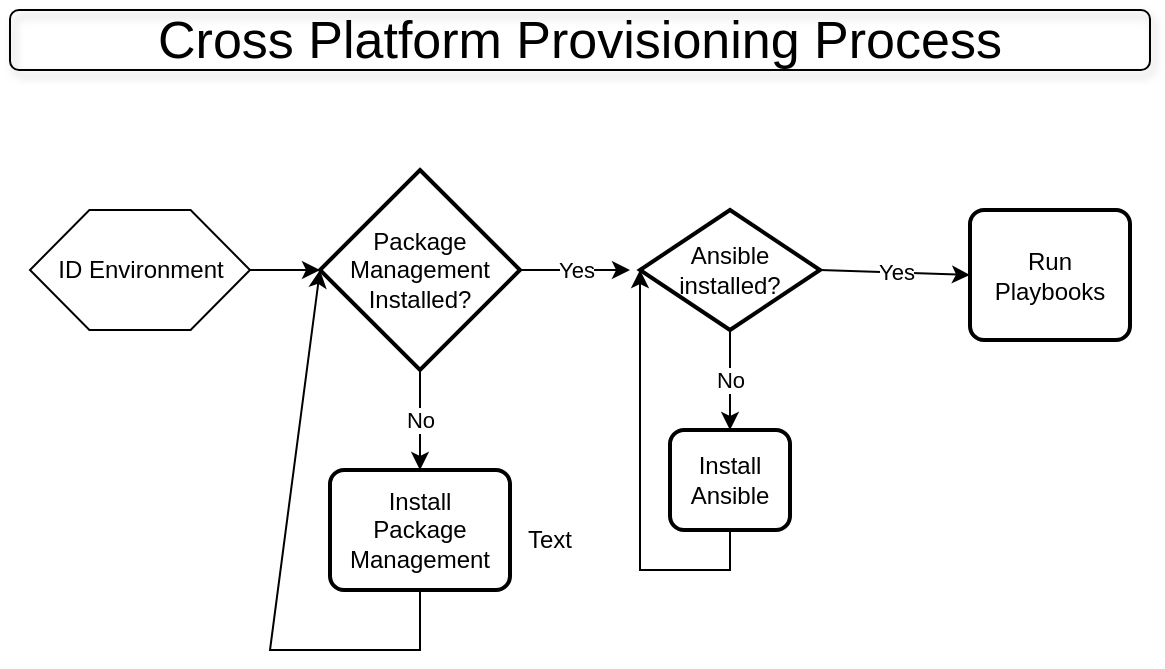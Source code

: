 <mxfile version="20.6.2" type="device"><diagram id="5DSkFPp-3ae-jt1UjBT6" name="Page-1"><mxGraphModel dx="687" dy="830" grid="1" gridSize="10" guides="1" tooltips="1" connect="1" arrows="1" fold="1" page="1" pageScale="1" pageWidth="850" pageHeight="1100" math="0" shadow="0"><root><mxCell id="0"/><mxCell id="1" parent="0"/><mxCell id="56TbNyz7JjalzD_NpxDG-1" value="Ansible installed?" style="strokeWidth=2;html=1;shape=mxgraph.flowchart.decision;whiteSpace=wrap;" vertex="1" parent="1"><mxGeometry x="455" y="210" width="90" height="60" as="geometry"/></mxCell><mxCell id="56TbNyz7JjalzD_NpxDG-2" value="ID&amp;nbsp;Environment" style="verticalLabelPosition=middle;verticalAlign=middle;html=1;shape=hexagon;perimeter=hexagonPerimeter2;arcSize=6;size=0.27;labelPosition=center;align=center;" vertex="1" parent="1"><mxGeometry x="150" y="210" width="110" height="60" as="geometry"/></mxCell><mxCell id="56TbNyz7JjalzD_NpxDG-21" value="" style="endArrow=classic;html=1;rounded=0;labelPosition=center;verticalLabelPosition=top;align=center;verticalAlign=bottom;exitX=1;exitY=0.5;exitDx=0;exitDy=0;exitPerimeter=0;" edge="1" parent="1" source="56TbNyz7JjalzD_NpxDG-52"><mxGeometry relative="1" as="geometry"><mxPoint x="450" y="200" as="sourcePoint"/><mxPoint x="450" y="240" as="targetPoint"/></mxGeometry></mxCell><mxCell id="56TbNyz7JjalzD_NpxDG-22" value="Yes" style="edgeLabel;resizable=0;html=1;align=center;verticalAlign=middle;" connectable="0" vertex="1" parent="56TbNyz7JjalzD_NpxDG-21"><mxGeometry relative="1" as="geometry"/></mxCell><mxCell id="56TbNyz7JjalzD_NpxDG-23" value="" style="endArrow=classic;html=1;rounded=0;labelPosition=center;verticalLabelPosition=top;align=center;verticalAlign=bottom;exitX=0.5;exitY=1;exitDx=0;exitDy=0;exitPerimeter=0;entryX=0.5;entryY=0;entryDx=0;entryDy=0;" edge="1" parent="1" source="56TbNyz7JjalzD_NpxDG-1" target="56TbNyz7JjalzD_NpxDG-62"><mxGeometry relative="1" as="geometry"><mxPoint x="400" y="260" as="sourcePoint"/><mxPoint x="500" y="320" as="targetPoint"/></mxGeometry></mxCell><mxCell id="56TbNyz7JjalzD_NpxDG-24" value="No" style="edgeLabel;resizable=0;html=1;align=center;verticalAlign=middle;" connectable="0" vertex="1" parent="56TbNyz7JjalzD_NpxDG-23"><mxGeometry relative="1" as="geometry"/></mxCell><mxCell id="56TbNyz7JjalzD_NpxDG-48" value="" style="endArrow=classic;html=1;rounded=0;exitX=1;exitY=0.5;exitDx=0;exitDy=0;entryX=0;entryY=0.5;entryDx=0;entryDy=0;entryPerimeter=0;" edge="1" parent="1" source="56TbNyz7JjalzD_NpxDG-2" target="56TbNyz7JjalzD_NpxDG-52"><mxGeometry width="50" height="50" relative="1" as="geometry"><mxPoint x="290" y="530" as="sourcePoint"/><mxPoint x="280" y="260" as="targetPoint"/></mxGeometry></mxCell><mxCell id="56TbNyz7JjalzD_NpxDG-49" value="Install&lt;br&gt;Package&lt;br&gt;Management" style="rounded=1;whiteSpace=wrap;html=1;absoluteArcSize=1;arcSize=14;strokeWidth=2;" vertex="1" parent="1"><mxGeometry x="300" y="340" width="90" height="60" as="geometry"/></mxCell><mxCell id="56TbNyz7JjalzD_NpxDG-52" value="Package Management Installed?" style="strokeWidth=2;html=1;shape=mxgraph.flowchart.decision;whiteSpace=wrap;" vertex="1" parent="1"><mxGeometry x="295" y="190" width="100" height="100" as="geometry"/></mxCell><mxCell id="56TbNyz7JjalzD_NpxDG-54" value="" style="endArrow=classic;html=1;rounded=0;labelPosition=center;verticalLabelPosition=top;align=center;verticalAlign=bottom;exitX=0.5;exitY=1;exitDx=0;exitDy=0;exitPerimeter=0;entryX=0.5;entryY=0;entryDx=0;entryDy=0;" edge="1" parent="1" source="56TbNyz7JjalzD_NpxDG-52" target="56TbNyz7JjalzD_NpxDG-49"><mxGeometry relative="1" as="geometry"><mxPoint x="380" y="420" as="sourcePoint"/><mxPoint x="345" y="320" as="targetPoint"/></mxGeometry></mxCell><mxCell id="56TbNyz7JjalzD_NpxDG-55" value="No" style="edgeLabel;resizable=0;html=1;align=center;verticalAlign=middle;" connectable="0" vertex="1" parent="56TbNyz7JjalzD_NpxDG-54"><mxGeometry relative="1" as="geometry"/></mxCell><mxCell id="56TbNyz7JjalzD_NpxDG-56" value="" style="endArrow=classic;html=1;rounded=0;labelPosition=center;verticalLabelPosition=top;align=center;verticalAlign=bottom;exitX=1;exitY=0.5;exitDx=0;exitDy=0;exitPerimeter=0;entryX=0;entryY=0.5;entryDx=0;entryDy=0;" edge="1" parent="1" source="56TbNyz7JjalzD_NpxDG-1" target="56TbNyz7JjalzD_NpxDG-64"><mxGeometry relative="1" as="geometry"><mxPoint x="580" y="230" as="sourcePoint"/><mxPoint x="620" y="240" as="targetPoint"/></mxGeometry></mxCell><mxCell id="56TbNyz7JjalzD_NpxDG-57" value="Yes" style="edgeLabel;resizable=0;html=1;align=center;verticalAlign=middle;" connectable="0" vertex="1" parent="56TbNyz7JjalzD_NpxDG-56"><mxGeometry relative="1" as="geometry"/></mxCell><mxCell id="56TbNyz7JjalzD_NpxDG-62" value="Install&lt;br&gt;Ansible" style="rounded=1;whiteSpace=wrap;html=1;absoluteArcSize=1;arcSize=14;strokeWidth=2;" vertex="1" parent="1"><mxGeometry x="470" y="320" width="60" height="50" as="geometry"/></mxCell><mxCell id="56TbNyz7JjalzD_NpxDG-64" value="Run&lt;br&gt;Playbooks" style="rounded=1;whiteSpace=wrap;html=1;absoluteArcSize=1;arcSize=14;strokeWidth=2;" vertex="1" parent="1"><mxGeometry x="620" y="210" width="80" height="65" as="geometry"/></mxCell><mxCell id="56TbNyz7JjalzD_NpxDG-65" value="" style="endArrow=classic;html=1;rounded=0;exitX=0.5;exitY=1;exitDx=0;exitDy=0;entryX=0;entryY=0.5;entryDx=0;entryDy=0;entryPerimeter=0;" edge="1" parent="1" source="56TbNyz7JjalzD_NpxDG-62" target="56TbNyz7JjalzD_NpxDG-1"><mxGeometry width="50" height="50" relative="1" as="geometry"><mxPoint x="360" y="560" as="sourcePoint"/><mxPoint x="450" y="250" as="targetPoint"/><Array as="points"><mxPoint x="500" y="390"/><mxPoint x="455" y="390"/></Array></mxGeometry></mxCell><mxCell id="56TbNyz7JjalzD_NpxDG-67" value="" style="endArrow=classic;html=1;rounded=0;exitX=0.5;exitY=1;exitDx=0;exitDy=0;entryX=0;entryY=0.5;entryDx=0;entryDy=0;entryPerimeter=0;" edge="1" parent="1" source="56TbNyz7JjalzD_NpxDG-49" target="56TbNyz7JjalzD_NpxDG-52"><mxGeometry width="50" height="50" relative="1" as="geometry"><mxPoint x="360" y="560" as="sourcePoint"/><mxPoint x="230" y="440" as="targetPoint"/><Array as="points"><mxPoint x="345" y="430"/><mxPoint x="270" y="430"/></Array></mxGeometry></mxCell><mxCell id="56TbNyz7JjalzD_NpxDG-69" value="Text" style="text;html=1;strokeColor=none;fillColor=none;align=center;verticalAlign=middle;whiteSpace=wrap;rounded=0;" vertex="1" parent="1"><mxGeometry x="380" y="360" width="60" height="30" as="geometry"/></mxCell><mxCell id="56TbNyz7JjalzD_NpxDG-70" value="Cross Platform Provisioning Process" style="text;html=1;strokeColor=default;fillColor=none;align=center;verticalAlign=middle;whiteSpace=wrap;rounded=1;fontSize=26;shadow=1;glass=1;container=1;sketch=0;" vertex="1" parent="1"><mxGeometry x="140" y="110" width="570" height="30" as="geometry"/></mxCell></root></mxGraphModel></diagram></mxfile>